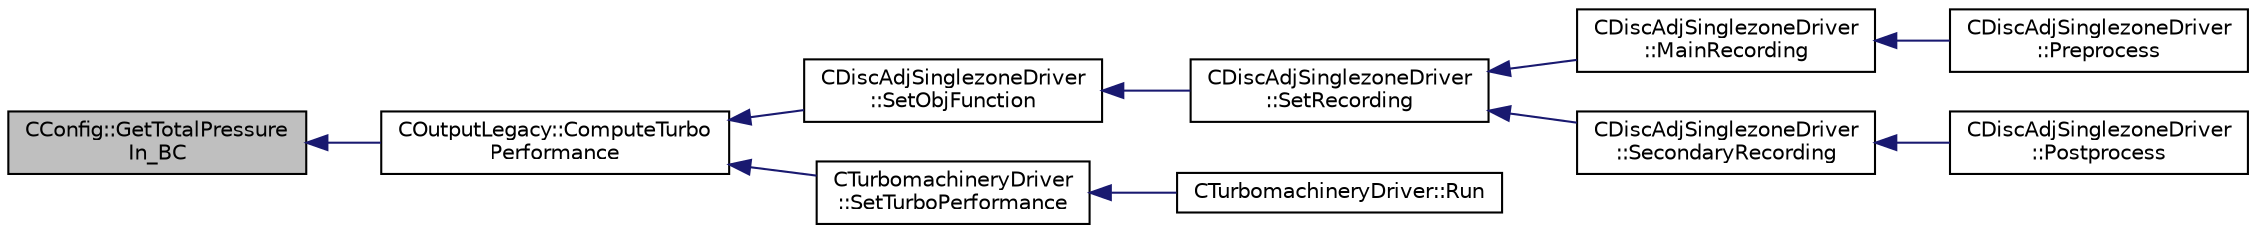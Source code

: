 digraph "CConfig::GetTotalPressureIn_BC"
{
  edge [fontname="Helvetica",fontsize="10",labelfontname="Helvetica",labelfontsize="10"];
  node [fontname="Helvetica",fontsize="10",shape=record];
  rankdir="LR";
  Node13056 [label="CConfig::GetTotalPressure\lIn_BC",height=0.2,width=0.4,color="black", fillcolor="grey75", style="filled", fontcolor="black"];
  Node13056 -> Node13057 [dir="back",color="midnightblue",fontsize="10",style="solid",fontname="Helvetica"];
  Node13057 [label="COutputLegacy::ComputeTurbo\lPerformance",height=0.2,width=0.4,color="black", fillcolor="white", style="filled",URL="$class_c_output_legacy.html#a870a4170d6099c1f7c589596e20d2079",tooltip="Compute . "];
  Node13057 -> Node13058 [dir="back",color="midnightblue",fontsize="10",style="solid",fontname="Helvetica"];
  Node13058 [label="CDiscAdjSinglezoneDriver\l::SetObjFunction",height=0.2,width=0.4,color="black", fillcolor="white", style="filled",URL="$class_c_disc_adj_singlezone_driver.html#aea0513ac808106c6a92be610b3b17a6a",tooltip="Set the objective function. "];
  Node13058 -> Node13059 [dir="back",color="midnightblue",fontsize="10",style="solid",fontname="Helvetica"];
  Node13059 [label="CDiscAdjSinglezoneDriver\l::SetRecording",height=0.2,width=0.4,color="black", fillcolor="white", style="filled",URL="$class_c_disc_adj_singlezone_driver.html#a7e519f0f189a3a102b0630edaaa9d233",tooltip="Record one iteration of a flow iteration in within multiple zones. "];
  Node13059 -> Node13060 [dir="back",color="midnightblue",fontsize="10",style="solid",fontname="Helvetica"];
  Node13060 [label="CDiscAdjSinglezoneDriver\l::MainRecording",height=0.2,width=0.4,color="black", fillcolor="white", style="filled",URL="$class_c_disc_adj_singlezone_driver.html#af4087bc4859a336b67555336d8f28aaf",tooltip="Record the main computational path. "];
  Node13060 -> Node13061 [dir="back",color="midnightblue",fontsize="10",style="solid",fontname="Helvetica"];
  Node13061 [label="CDiscAdjSinglezoneDriver\l::Preprocess",height=0.2,width=0.4,color="black", fillcolor="white", style="filled",URL="$class_c_disc_adj_singlezone_driver.html#a2d0785572312526d0bd695a14dd405f2",tooltip="Preprocess the single-zone iteration. "];
  Node13059 -> Node13062 [dir="back",color="midnightblue",fontsize="10",style="solid",fontname="Helvetica"];
  Node13062 [label="CDiscAdjSinglezoneDriver\l::SecondaryRecording",height=0.2,width=0.4,color="black", fillcolor="white", style="filled",URL="$class_c_disc_adj_singlezone_driver.html#ad328a74dd89ed2e335b22c4bf2b53cb0",tooltip="Record the secondary computational path. "];
  Node13062 -> Node13063 [dir="back",color="midnightblue",fontsize="10",style="solid",fontname="Helvetica"];
  Node13063 [label="CDiscAdjSinglezoneDriver\l::Postprocess",height=0.2,width=0.4,color="black", fillcolor="white", style="filled",URL="$class_c_disc_adj_singlezone_driver.html#af0ac923c07d86674b252c28df9a115da",tooltip="Postprocess the adjoint iteration for ZONE_0. "];
  Node13057 -> Node13064 [dir="back",color="midnightblue",fontsize="10",style="solid",fontname="Helvetica"];
  Node13064 [label="CTurbomachineryDriver\l::SetTurboPerformance",height=0.2,width=0.4,color="black", fillcolor="white", style="filled",URL="$class_c_turbomachinery_driver.html#a5f79f6d56a18a557d1afce41629ec743",tooltip="Set Mixing Plane interface within multiple zones. "];
  Node13064 -> Node13065 [dir="back",color="midnightblue",fontsize="10",style="solid",fontname="Helvetica"];
  Node13065 [label="CTurbomachineryDriver::Run",height=0.2,width=0.4,color="black", fillcolor="white", style="filled",URL="$class_c_turbomachinery_driver.html#a4c5a1aaddfe1130684fbcdcacd7eb83f",tooltip="Run a single iteration of the physics within multiple zones. "];
}
